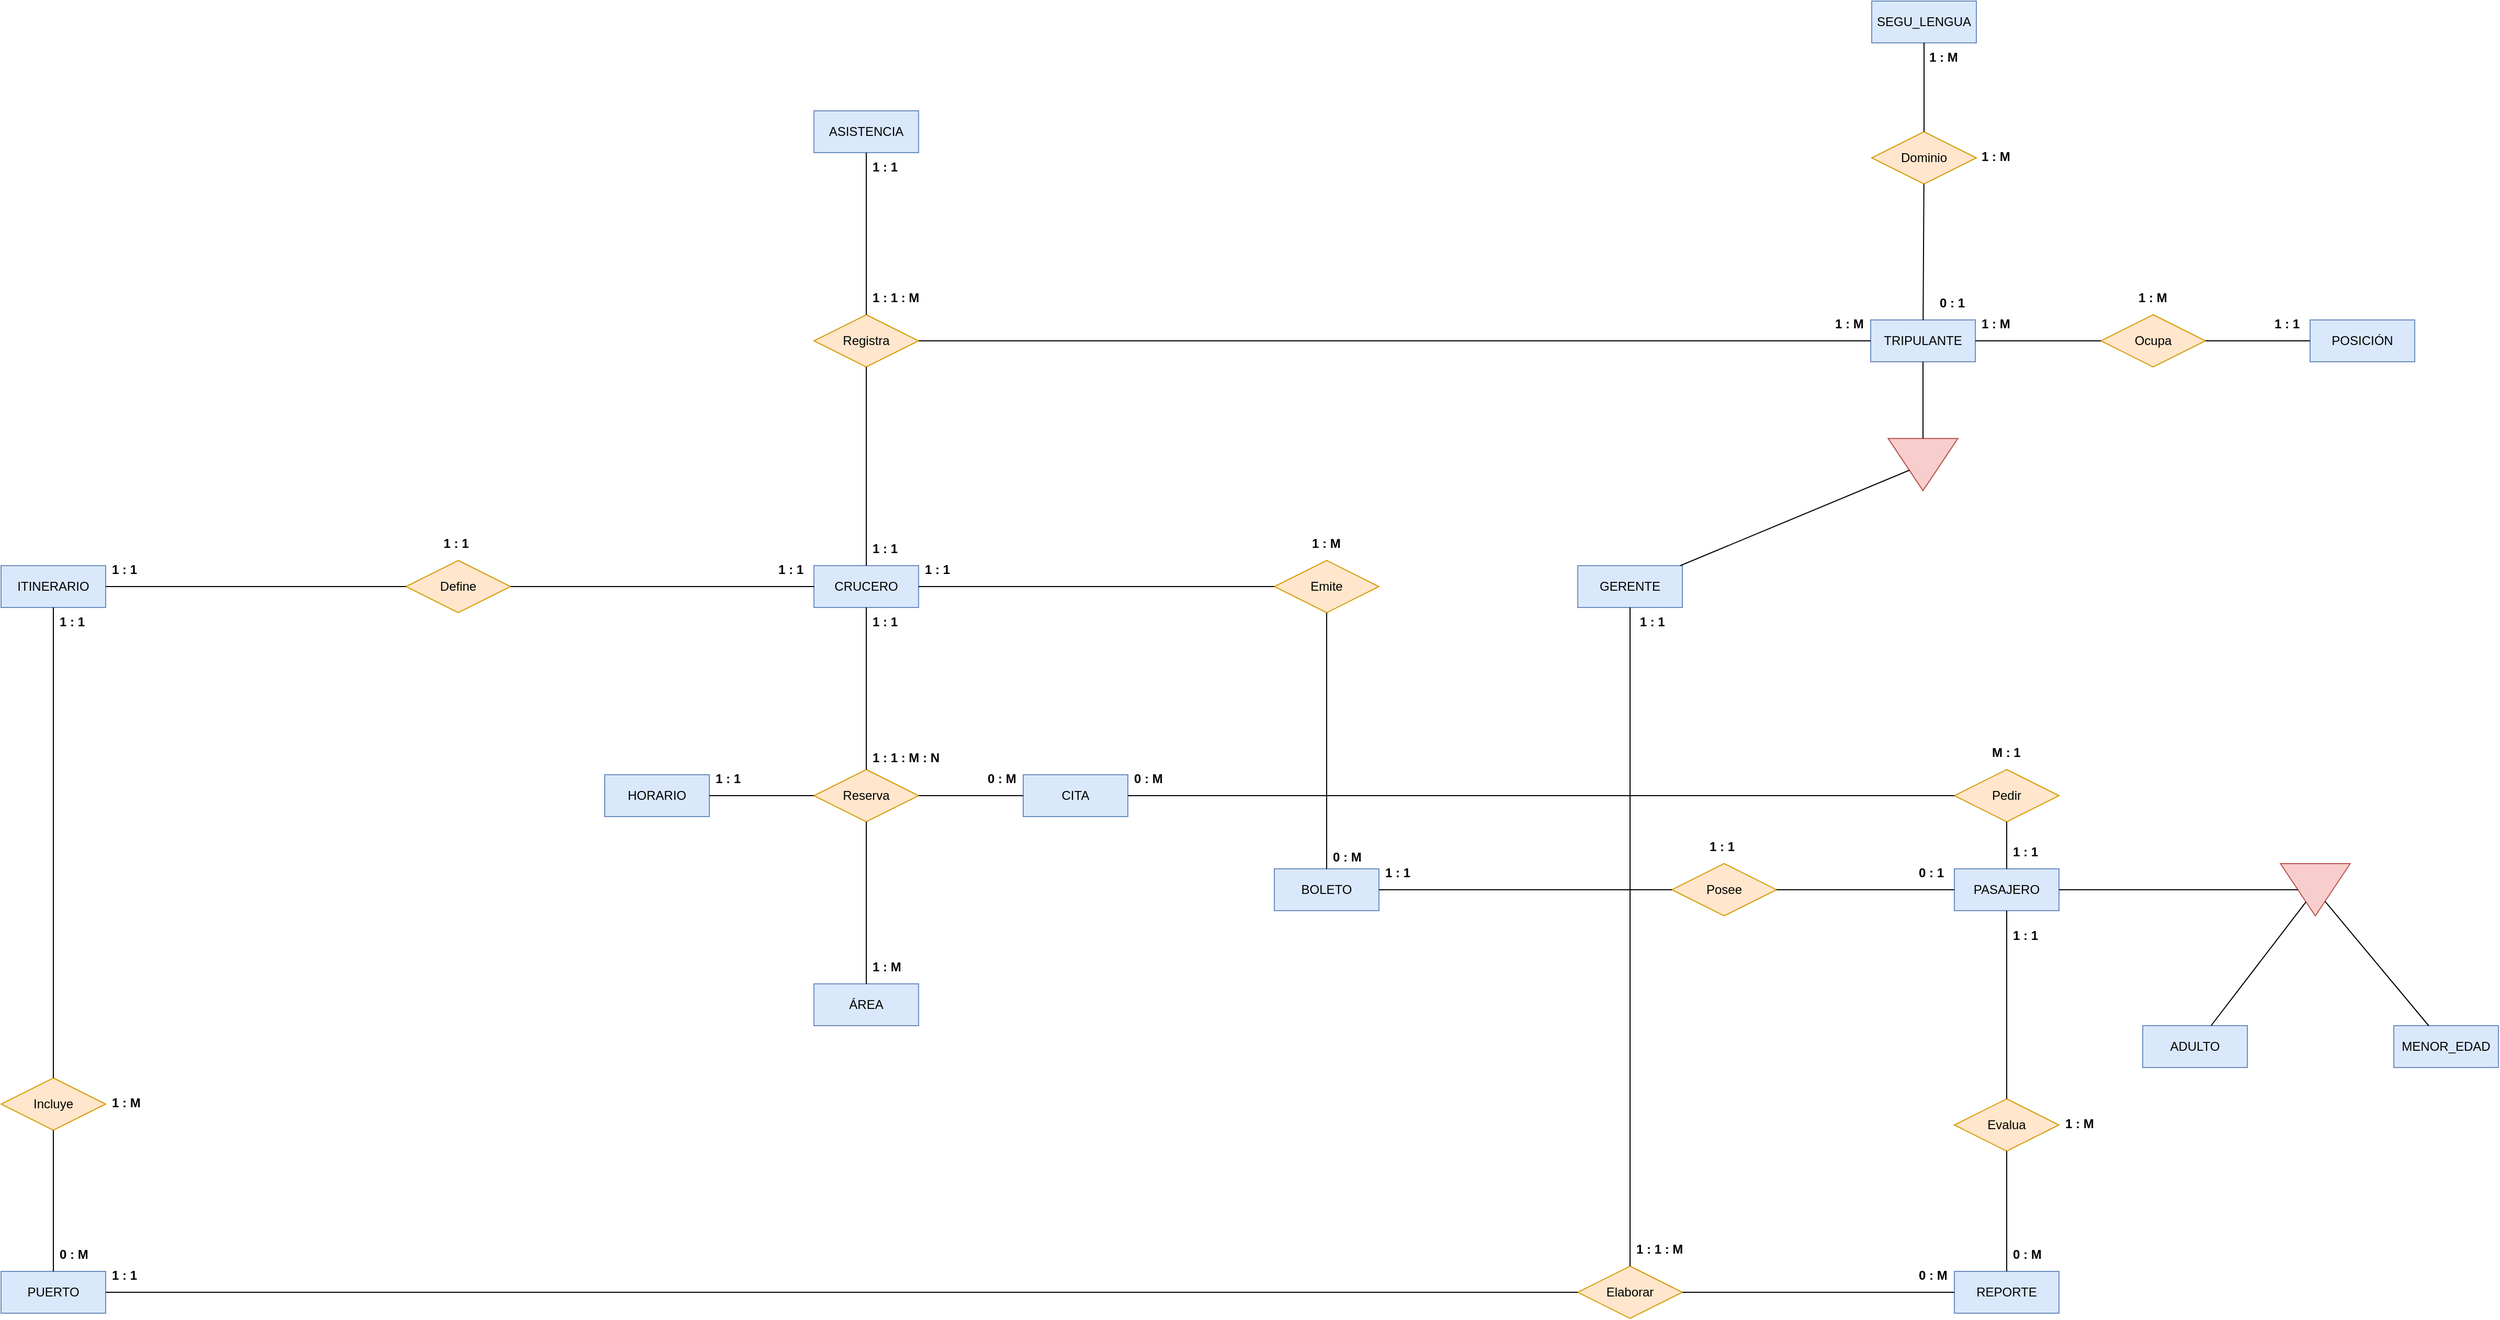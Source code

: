 <mxfile version="24.2.8" type="github">
  <diagram name="Página-1" id="Mf1vdCVvzEqVVEpjBD80">
    <mxGraphModel dx="1719" dy="1734" grid="1" gridSize="10" guides="1" tooltips="1" connect="1" arrows="1" fold="1" page="1" pageScale="1" pageWidth="827" pageHeight="1169" background="none" math="0" shadow="0">
      <root>
        <mxCell id="0" />
        <mxCell id="1" parent="0" />
        <mxCell id="Goxi84qDYm24SVxgxPYc-1" value="CRUCERO" style="whiteSpace=wrap;html=1;align=center;fillColor=#dae8fc;strokeColor=#6c8ebf;" vertex="1" parent="1">
          <mxGeometry x="-50" y="160" width="100" height="40" as="geometry" />
        </mxCell>
        <mxCell id="Goxi84qDYm24SVxgxPYc-2" value="Registra" style="shape=rhombus;perimeter=rhombusPerimeter;whiteSpace=wrap;html=1;align=center;fillColor=#ffe6cc;strokeColor=#d79b00;" vertex="1" parent="1">
          <mxGeometry x="-50" y="-80" width="100" height="50" as="geometry" />
        </mxCell>
        <mxCell id="Goxi84qDYm24SVxgxPYc-3" value="TRIPULANTE" style="whiteSpace=wrap;html=1;align=center;fillColor=#dae8fc;strokeColor=#6c8ebf;" vertex="1" parent="1">
          <mxGeometry x="960" y="-75" width="100" height="40" as="geometry" />
        </mxCell>
        <mxCell id="Goxi84qDYm24SVxgxPYc-4" value="" style="endArrow=none;html=1;rounded=0;" edge="1" parent="1" source="Goxi84qDYm24SVxgxPYc-1" target="Goxi84qDYm24SVxgxPYc-2">
          <mxGeometry relative="1" as="geometry">
            <mxPoint x="330" y="260" as="sourcePoint" />
            <mxPoint x="490" y="260" as="targetPoint" />
          </mxGeometry>
        </mxCell>
        <mxCell id="Goxi84qDYm24SVxgxPYc-5" value="" style="endArrow=none;html=1;rounded=0;" edge="1" parent="1" source="Goxi84qDYm24SVxgxPYc-2" target="Goxi84qDYm24SVxgxPYc-3">
          <mxGeometry relative="1" as="geometry">
            <mxPoint x="-30" y="65" as="sourcePoint" />
            <mxPoint x="130" y="65" as="targetPoint" />
          </mxGeometry>
        </mxCell>
        <mxCell id="Goxi84qDYm24SVxgxPYc-6" value="1 : 1 : M" style="text;strokeColor=none;fillColor=none;spacingLeft=4;spacingRight=4;overflow=hidden;rotatable=0;points=[[0,0.5],[1,0.5]];portConstraint=eastwest;fontSize=12;whiteSpace=wrap;html=1;fontStyle=1" vertex="1" parent="1">
          <mxGeometry y="-110" width="60" height="30" as="geometry" />
        </mxCell>
        <mxCell id="Goxi84qDYm24SVxgxPYc-7" value="ASISTENCIA" style="whiteSpace=wrap;html=1;align=center;fillColor=#dae8fc;strokeColor=#6c8ebf;" vertex="1" parent="1">
          <mxGeometry x="-50" y="-275" width="100" height="40" as="geometry" />
        </mxCell>
        <mxCell id="Goxi84qDYm24SVxgxPYc-8" value="1 : 1" style="text;strokeColor=none;fillColor=none;spacingLeft=4;spacingRight=4;overflow=hidden;rotatable=0;points=[[0,0.5],[1,0.5]];portConstraint=eastwest;fontSize=12;whiteSpace=wrap;html=1;fontStyle=1" vertex="1" parent="1">
          <mxGeometry y="130" width="40" height="30" as="geometry" />
        </mxCell>
        <mxCell id="Goxi84qDYm24SVxgxPYc-10" value="" style="endArrow=none;html=1;rounded=0;" edge="1" parent="1" source="Goxi84qDYm24SVxgxPYc-2" target="Goxi84qDYm24SVxgxPYc-7">
          <mxGeometry relative="1" as="geometry">
            <mxPoint x="-100" y="55" as="sourcePoint" />
            <mxPoint x="60" y="55" as="targetPoint" />
          </mxGeometry>
        </mxCell>
        <mxCell id="Goxi84qDYm24SVxgxPYc-12" value="1 : M" style="text;strokeColor=none;fillColor=none;spacingLeft=4;spacingRight=4;overflow=hidden;rotatable=0;points=[[0,0.5],[1,0.5]];portConstraint=eastwest;fontSize=12;whiteSpace=wrap;html=1;fontStyle=1" vertex="1" parent="1">
          <mxGeometry x="920" y="-85" width="40" height="30" as="geometry" />
        </mxCell>
        <mxCell id="Goxi84qDYm24SVxgxPYc-13" value="1 : 1" style="text;strokeColor=none;fillColor=none;spacingLeft=4;spacingRight=4;overflow=hidden;rotatable=0;points=[[0,0.5],[1,0.5]];portConstraint=eastwest;fontSize=12;whiteSpace=wrap;html=1;fontStyle=1" vertex="1" parent="1">
          <mxGeometry y="-235" width="40" height="30" as="geometry" />
        </mxCell>
        <mxCell id="Goxi84qDYm24SVxgxPYc-15" value="Dominio" style="shape=rhombus;perimeter=rhombusPerimeter;whiteSpace=wrap;html=1;align=center;fillColor=#ffe6cc;strokeColor=#d79b00;" vertex="1" parent="1">
          <mxGeometry x="961" y="-255" width="100" height="50" as="geometry" />
        </mxCell>
        <mxCell id="Goxi84qDYm24SVxgxPYc-16" value="SEGU_LENGUA" style="whiteSpace=wrap;html=1;align=center;fillColor=#dae8fc;strokeColor=#6c8ebf;" vertex="1" parent="1">
          <mxGeometry x="961" y="-380" width="100" height="40" as="geometry" />
        </mxCell>
        <mxCell id="Goxi84qDYm24SVxgxPYc-17" value="" style="endArrow=none;html=1;rounded=0;" edge="1" parent="1" source="Goxi84qDYm24SVxgxPYc-3" target="Goxi84qDYm24SVxgxPYc-15">
          <mxGeometry relative="1" as="geometry">
            <mxPoint x="610" y="-305" as="sourcePoint" />
            <mxPoint x="830" y="-225" as="targetPoint" />
          </mxGeometry>
        </mxCell>
        <mxCell id="Goxi84qDYm24SVxgxPYc-18" value="" style="endArrow=none;html=1;rounded=0;" edge="1" parent="1" source="Goxi84qDYm24SVxgxPYc-15" target="Goxi84qDYm24SVxgxPYc-16">
          <mxGeometry relative="1" as="geometry">
            <mxPoint x="971" y="-220" as="sourcePoint" />
            <mxPoint x="1131" y="-220" as="targetPoint" />
          </mxGeometry>
        </mxCell>
        <mxCell id="Goxi84qDYm24SVxgxPYc-19" value="1 : M" style="text;strokeColor=none;fillColor=none;spacingLeft=4;spacingRight=4;overflow=hidden;rotatable=0;points=[[0,0.5],[1,0.5]];portConstraint=eastwest;fontSize=12;whiteSpace=wrap;html=1;fontStyle=1" vertex="1" parent="1">
          <mxGeometry x="1060" y="-245" width="40" height="30" as="geometry" />
        </mxCell>
        <mxCell id="Goxi84qDYm24SVxgxPYc-20" value="0 : 1" style="text;strokeColor=none;fillColor=none;spacingLeft=4;spacingRight=4;overflow=hidden;rotatable=0;points=[[0,0.5],[1,0.5]];portConstraint=eastwest;fontSize=12;whiteSpace=wrap;html=1;fontStyle=1" vertex="1" parent="1">
          <mxGeometry x="1020" y="-105" width="40" height="30" as="geometry" />
        </mxCell>
        <mxCell id="Goxi84qDYm24SVxgxPYc-21" value="1 : M" style="text;strokeColor=none;fillColor=none;spacingLeft=4;spacingRight=4;overflow=hidden;rotatable=0;points=[[0,0.5],[1,0.5]];portConstraint=eastwest;fontSize=12;whiteSpace=wrap;html=1;fontStyle=1" vertex="1" parent="1">
          <mxGeometry x="1010" y="-340" width="40" height="30" as="geometry" />
        </mxCell>
        <mxCell id="Goxi84qDYm24SVxgxPYc-22" value="Ocupa" style="shape=rhombus;perimeter=rhombusPerimeter;whiteSpace=wrap;html=1;align=center;fillColor=#ffe6cc;strokeColor=#d79b00;" vertex="1" parent="1">
          <mxGeometry x="1180" y="-80" width="100" height="50" as="geometry" />
        </mxCell>
        <mxCell id="Goxi84qDYm24SVxgxPYc-23" value="POSICIÓN" style="whiteSpace=wrap;html=1;align=center;fillColor=#dae8fc;strokeColor=#6c8ebf;" vertex="1" parent="1">
          <mxGeometry x="1380" y="-75" width="100" height="40" as="geometry" />
        </mxCell>
        <mxCell id="Goxi84qDYm24SVxgxPYc-24" value="" style="endArrow=none;html=1;rounded=0;" edge="1" parent="1" source="Goxi84qDYm24SVxgxPYc-23" target="Goxi84qDYm24SVxgxPYc-22">
          <mxGeometry relative="1" as="geometry">
            <mxPoint x="1030" y="-295" as="sourcePoint" />
            <mxPoint x="1190" y="-295" as="targetPoint" />
          </mxGeometry>
        </mxCell>
        <mxCell id="Goxi84qDYm24SVxgxPYc-25" value="" style="endArrow=none;html=1;rounded=0;" edge="1" parent="1" source="Goxi84qDYm24SVxgxPYc-22" target="Goxi84qDYm24SVxgxPYc-3">
          <mxGeometry relative="1" as="geometry">
            <mxPoint x="1090" y="-125" as="sourcePoint" />
            <mxPoint x="1250" y="-125" as="targetPoint" />
          </mxGeometry>
        </mxCell>
        <mxCell id="Goxi84qDYm24SVxgxPYc-26" value="1 : M" style="text;strokeColor=none;fillColor=none;spacingLeft=4;spacingRight=4;overflow=hidden;rotatable=0;points=[[0,0.5],[1,0.5]];portConstraint=eastwest;fontSize=12;whiteSpace=wrap;html=1;fontStyle=1" vertex="1" parent="1">
          <mxGeometry x="1210" y="-110" width="40" height="30" as="geometry" />
        </mxCell>
        <mxCell id="Goxi84qDYm24SVxgxPYc-27" value="1 : M" style="text;strokeColor=none;fillColor=none;spacingLeft=4;spacingRight=4;overflow=hidden;rotatable=0;points=[[0,0.5],[1,0.5]];portConstraint=eastwest;fontSize=12;whiteSpace=wrap;html=1;fontStyle=1" vertex="1" parent="1">
          <mxGeometry x="1060" y="-85" width="40" height="30" as="geometry" />
        </mxCell>
        <mxCell id="Goxi84qDYm24SVxgxPYc-28" value="1 : 1" style="text;strokeColor=none;fillColor=none;spacingLeft=4;spacingRight=4;overflow=hidden;rotatable=0;points=[[0,0.5],[1,0.5]];portConstraint=eastwest;fontSize=12;whiteSpace=wrap;html=1;fontStyle=1" vertex="1" parent="1">
          <mxGeometry x="1340" y="-85" width="40" height="30" as="geometry" />
        </mxCell>
        <mxCell id="Goxi84qDYm24SVxgxPYc-30" value="Reserva" style="shape=rhombus;perimeter=rhombusPerimeter;whiteSpace=wrap;html=1;align=center;fillColor=#ffe6cc;strokeColor=#d79b00;" vertex="1" parent="1">
          <mxGeometry x="-50" y="355" width="100" height="50" as="geometry" />
        </mxCell>
        <mxCell id="Goxi84qDYm24SVxgxPYc-31" value="ÁREA" style="whiteSpace=wrap;html=1;align=center;fillColor=#dae8fc;strokeColor=#6c8ebf;" vertex="1" parent="1">
          <mxGeometry x="-50" y="560" width="100" height="40" as="geometry" />
        </mxCell>
        <mxCell id="Goxi84qDYm24SVxgxPYc-32" value="HORARIO" style="whiteSpace=wrap;html=1;align=center;fillColor=#dae8fc;strokeColor=#6c8ebf;" vertex="1" parent="1">
          <mxGeometry x="-250" y="360" width="100" height="40" as="geometry" />
        </mxCell>
        <mxCell id="Goxi84qDYm24SVxgxPYc-33" value="" style="endArrow=none;html=1;rounded=0;" edge="1" parent="1" source="Goxi84qDYm24SVxgxPYc-31" target="Goxi84qDYm24SVxgxPYc-30">
          <mxGeometry relative="1" as="geometry">
            <mxPoint x="-270" y="270" as="sourcePoint" />
            <mxPoint x="-110" y="270" as="targetPoint" />
          </mxGeometry>
        </mxCell>
        <mxCell id="Goxi84qDYm24SVxgxPYc-34" value="" style="endArrow=none;html=1;rounded=0;" edge="1" parent="1" source="Goxi84qDYm24SVxgxPYc-30" target="Goxi84qDYm24SVxgxPYc-1">
          <mxGeometry relative="1" as="geometry">
            <mxPoint x="-190" y="240" as="sourcePoint" />
            <mxPoint x="-30" y="240" as="targetPoint" />
          </mxGeometry>
        </mxCell>
        <mxCell id="Goxi84qDYm24SVxgxPYc-35" value="1 : 1" style="text;strokeColor=none;fillColor=none;spacingLeft=4;spacingRight=4;overflow=hidden;rotatable=0;points=[[0,0.5],[1,0.5]];portConstraint=eastwest;fontSize=12;whiteSpace=wrap;html=1;fontStyle=1" vertex="1" parent="1">
          <mxGeometry y="200" width="40" height="30" as="geometry" />
        </mxCell>
        <mxCell id="Goxi84qDYm24SVxgxPYc-36" value="1 : M" style="text;strokeColor=none;fillColor=none;spacingLeft=4;spacingRight=4;overflow=hidden;rotatable=0;points=[[0,0.5],[1,0.5]];portConstraint=eastwest;fontSize=12;whiteSpace=wrap;html=1;fontStyle=1" vertex="1" parent="1">
          <mxGeometry y="530" width="40" height="30" as="geometry" />
        </mxCell>
        <mxCell id="Goxi84qDYm24SVxgxPYc-37" value="CITA" style="whiteSpace=wrap;html=1;align=center;fillColor=#dae8fc;strokeColor=#6c8ebf;" vertex="1" parent="1">
          <mxGeometry x="150" y="360" width="100" height="40" as="geometry" />
        </mxCell>
        <mxCell id="Goxi84qDYm24SVxgxPYc-38" value="" style="endArrow=none;html=1;rounded=0;" edge="1" parent="1" source="Goxi84qDYm24SVxgxPYc-30" target="Goxi84qDYm24SVxgxPYc-37">
          <mxGeometry relative="1" as="geometry">
            <mxPoint x="280" y="455" as="sourcePoint" />
            <mxPoint x="440" y="455" as="targetPoint" />
          </mxGeometry>
        </mxCell>
        <mxCell id="Goxi84qDYm24SVxgxPYc-39" value="0 : M" style="text;strokeColor=none;fillColor=none;spacingLeft=4;spacingRight=4;overflow=hidden;rotatable=0;points=[[0,0.5],[1,0.5]];portConstraint=eastwest;fontSize=12;whiteSpace=wrap;html=1;fontStyle=1" vertex="1" parent="1">
          <mxGeometry x="110" y="350" width="40" height="30" as="geometry" />
        </mxCell>
        <mxCell id="Goxi84qDYm24SVxgxPYc-40" value="" style="endArrow=none;html=1;rounded=0;" edge="1" parent="1" source="Goxi84qDYm24SVxgxPYc-30" target="Goxi84qDYm24SVxgxPYc-32">
          <mxGeometry relative="1" as="geometry">
            <mxPoint x="70" y="445" as="sourcePoint" />
            <mxPoint x="230" y="445" as="targetPoint" />
          </mxGeometry>
        </mxCell>
        <mxCell id="Goxi84qDYm24SVxgxPYc-41" value="1 : 1" style="text;strokeColor=none;fillColor=none;spacingLeft=4;spacingRight=4;overflow=hidden;rotatable=0;points=[[0,0.5],[1,0.5]];portConstraint=eastwest;fontSize=12;whiteSpace=wrap;html=1;fontStyle=1" vertex="1" parent="1">
          <mxGeometry x="-150" y="350" width="40" height="30" as="geometry" />
        </mxCell>
        <mxCell id="Goxi84qDYm24SVxgxPYc-42" value="1 : 1 : M : N" style="text;strokeColor=none;fillColor=none;spacingLeft=4;spacingRight=4;overflow=hidden;rotatable=0;points=[[0,0.5],[1,0.5]];portConstraint=eastwest;fontSize=12;whiteSpace=wrap;html=1;fontStyle=1" vertex="1" parent="1">
          <mxGeometry y="330" width="80" height="30" as="geometry" />
        </mxCell>
        <mxCell id="Goxi84qDYm24SVxgxPYc-43" value="Define" style="shape=rhombus;perimeter=rhombusPerimeter;whiteSpace=wrap;html=1;align=center;fillColor=#ffe6cc;strokeColor=#d79b00;" vertex="1" parent="1">
          <mxGeometry x="-440" y="155" width="100" height="50" as="geometry" />
        </mxCell>
        <mxCell id="Goxi84qDYm24SVxgxPYc-44" value="ITINERARIO" style="whiteSpace=wrap;html=1;align=center;fillColor=#dae8fc;strokeColor=#6c8ebf;" vertex="1" parent="1">
          <mxGeometry x="-827" y="160" width="100" height="40" as="geometry" />
        </mxCell>
        <mxCell id="Goxi84qDYm24SVxgxPYc-45" value="" style="endArrow=none;html=1;rounded=0;" edge="1" parent="1" source="Goxi84qDYm24SVxgxPYc-44" target="Goxi84qDYm24SVxgxPYc-43">
          <mxGeometry relative="1" as="geometry">
            <mxPoint x="-230" y="270" as="sourcePoint" />
            <mxPoint x="-70" y="270" as="targetPoint" />
          </mxGeometry>
        </mxCell>
        <mxCell id="Goxi84qDYm24SVxgxPYc-46" value="" style="endArrow=none;html=1;rounded=0;" edge="1" parent="1" source="Goxi84qDYm24SVxgxPYc-43" target="Goxi84qDYm24SVxgxPYc-1">
          <mxGeometry relative="1" as="geometry">
            <mxPoint x="-20" y="260" as="sourcePoint" />
            <mxPoint x="140" y="260" as="targetPoint" />
          </mxGeometry>
        </mxCell>
        <mxCell id="Goxi84qDYm24SVxgxPYc-50" value="Incluye" style="shape=rhombus;perimeter=rhombusPerimeter;whiteSpace=wrap;html=1;align=center;fillColor=#ffe6cc;strokeColor=#d79b00;" vertex="1" parent="1">
          <mxGeometry x="-827" y="650" width="100" height="50" as="geometry" />
        </mxCell>
        <mxCell id="Goxi84qDYm24SVxgxPYc-51" value="PUERTO" style="whiteSpace=wrap;html=1;align=center;fillColor=#dae8fc;strokeColor=#6c8ebf;" vertex="1" parent="1">
          <mxGeometry x="-827" y="835" width="100" height="40" as="geometry" />
        </mxCell>
        <mxCell id="Goxi84qDYm24SVxgxPYc-52" value="" style="endArrow=none;html=1;rounded=0;" edge="1" parent="1" source="Goxi84qDYm24SVxgxPYc-51" target="Goxi84qDYm24SVxgxPYc-50">
          <mxGeometry relative="1" as="geometry">
            <mxPoint x="-1147" y="605" as="sourcePoint" />
            <mxPoint x="-987" y="605" as="targetPoint" />
          </mxGeometry>
        </mxCell>
        <mxCell id="Goxi84qDYm24SVxgxPYc-53" value="" style="endArrow=none;html=1;rounded=0;" edge="1" parent="1" source="Goxi84qDYm24SVxgxPYc-50" target="Goxi84qDYm24SVxgxPYc-44">
          <mxGeometry relative="1" as="geometry">
            <mxPoint x="-977" y="280" as="sourcePoint" />
            <mxPoint x="-817" y="280" as="targetPoint" />
          </mxGeometry>
        </mxCell>
        <mxCell id="Goxi84qDYm24SVxgxPYc-54" value="1 : M" style="text;strokeColor=none;fillColor=none;spacingLeft=4;spacingRight=4;overflow=hidden;rotatable=0;points=[[0,0.5],[1,0.5]];portConstraint=eastwest;fontSize=12;whiteSpace=wrap;html=1;fontStyle=1" vertex="1" parent="1">
          <mxGeometry x="-727" y="660" width="40" height="30" as="geometry" />
        </mxCell>
        <mxCell id="Goxi84qDYm24SVxgxPYc-55" value="1 : 1" style="text;strokeColor=none;fillColor=none;spacingLeft=4;spacingRight=4;overflow=hidden;rotatable=0;points=[[0,0.5],[1,0.5]];portConstraint=eastwest;fontSize=12;whiteSpace=wrap;html=1;fontStyle=1" vertex="1" parent="1">
          <mxGeometry x="-777" y="200" width="40" height="30" as="geometry" />
        </mxCell>
        <mxCell id="Goxi84qDYm24SVxgxPYc-56" value="0 : M" style="text;strokeColor=none;fillColor=none;spacingLeft=4;spacingRight=4;overflow=hidden;rotatable=0;points=[[0,0.5],[1,0.5]];portConstraint=eastwest;fontSize=12;whiteSpace=wrap;html=1;fontStyle=1" vertex="1" parent="1">
          <mxGeometry x="-777" y="805" width="40" height="30" as="geometry" />
        </mxCell>
        <mxCell id="Goxi84qDYm24SVxgxPYc-57" value="1 : 1" style="text;strokeColor=none;fillColor=none;spacingLeft=4;spacingRight=4;overflow=hidden;rotatable=0;points=[[0,0.5],[1,0.5]];portConstraint=eastwest;fontSize=12;whiteSpace=wrap;html=1;fontStyle=1" vertex="1" parent="1">
          <mxGeometry x="-410" y="125" width="40" height="30" as="geometry" />
        </mxCell>
        <mxCell id="Goxi84qDYm24SVxgxPYc-58" value="1 : 1" style="text;strokeColor=none;fillColor=none;spacingLeft=4;spacingRight=4;overflow=hidden;rotatable=0;points=[[0,0.5],[1,0.5]];portConstraint=eastwest;fontSize=12;whiteSpace=wrap;html=1;fontStyle=1" vertex="1" parent="1">
          <mxGeometry x="-90" y="150" width="40" height="30" as="geometry" />
        </mxCell>
        <mxCell id="Goxi84qDYm24SVxgxPYc-59" value="1 : 1" style="text;strokeColor=none;fillColor=none;spacingLeft=4;spacingRight=4;overflow=hidden;rotatable=0;points=[[0,0.5],[1,0.5]];portConstraint=eastwest;fontSize=12;whiteSpace=wrap;html=1;fontStyle=1" vertex="1" parent="1">
          <mxGeometry x="-727" y="150" width="40" height="30" as="geometry" />
        </mxCell>
        <mxCell id="Goxi84qDYm24SVxgxPYc-61" value="REPORTE" style="whiteSpace=wrap;html=1;align=center;fillColor=#dae8fc;strokeColor=#6c8ebf;" vertex="1" parent="1">
          <mxGeometry x="1040" y="835" width="100" height="40" as="geometry" />
        </mxCell>
        <mxCell id="Goxi84qDYm24SVxgxPYc-65" value="0 : M" style="text;strokeColor=none;fillColor=none;spacingLeft=4;spacingRight=4;overflow=hidden;rotatable=0;points=[[0,0.5],[1,0.5]];portConstraint=eastwest;fontSize=12;whiteSpace=wrap;html=1;fontStyle=1" vertex="1" parent="1">
          <mxGeometry x="1000" y="825" width="40" height="30" as="geometry" />
        </mxCell>
        <mxCell id="Goxi84qDYm24SVxgxPYc-66" value="1 : 1" style="text;strokeColor=none;fillColor=none;spacingLeft=4;spacingRight=4;overflow=hidden;rotatable=0;points=[[0,0.5],[1,0.5]];portConstraint=eastwest;fontSize=12;whiteSpace=wrap;html=1;fontStyle=1" vertex="1" parent="1">
          <mxGeometry x="-727" y="825" width="40" height="30" as="geometry" />
        </mxCell>
        <mxCell id="Goxi84qDYm24SVxgxPYc-68" value="Evalua" style="shape=rhombus;perimeter=rhombusPerimeter;whiteSpace=wrap;html=1;align=center;fillColor=#ffe6cc;strokeColor=#d79b00;" vertex="1" parent="1">
          <mxGeometry x="1040" y="670" width="100" height="50" as="geometry" />
        </mxCell>
        <mxCell id="Goxi84qDYm24SVxgxPYc-69" value="ADULTO" style="whiteSpace=wrap;html=1;align=center;fillColor=#dae8fc;strokeColor=#6c8ebf;" vertex="1" parent="1">
          <mxGeometry x="1220" y="600" width="100" height="40" as="geometry" />
        </mxCell>
        <mxCell id="Goxi84qDYm24SVxgxPYc-70" value="" style="endArrow=none;html=1;rounded=0;" edge="1" parent="1" source="Goxi84qDYm24SVxgxPYc-61" target="Goxi84qDYm24SVxgxPYc-68">
          <mxGeometry relative="1" as="geometry">
            <mxPoint x="1190" y="1035" as="sourcePoint" />
            <mxPoint x="1350" y="1035" as="targetPoint" />
          </mxGeometry>
        </mxCell>
        <mxCell id="Goxi84qDYm24SVxgxPYc-71" value="1 : M" style="text;strokeColor=none;fillColor=none;spacingLeft=4;spacingRight=4;overflow=hidden;rotatable=0;points=[[0,0.5],[1,0.5]];portConstraint=eastwest;fontSize=12;whiteSpace=wrap;html=1;fontStyle=1" vertex="1" parent="1">
          <mxGeometry x="1140" y="680" width="40" height="30" as="geometry" />
        </mxCell>
        <mxCell id="Goxi84qDYm24SVxgxPYc-72" value="0 : M" style="text;strokeColor=none;fillColor=none;spacingLeft=4;spacingRight=4;overflow=hidden;rotatable=0;points=[[0,0.5],[1,0.5]];portConstraint=eastwest;fontSize=12;whiteSpace=wrap;html=1;fontStyle=1" vertex="1" parent="1">
          <mxGeometry x="1090" y="805" width="40" height="35" as="geometry" />
        </mxCell>
        <mxCell id="Goxi84qDYm24SVxgxPYc-73" value="1 : 1" style="text;strokeColor=none;fillColor=none;spacingLeft=4;spacingRight=4;overflow=hidden;rotatable=0;points=[[0,0.5],[1,0.5]];portConstraint=eastwest;fontSize=12;whiteSpace=wrap;html=1;fontStyle=1" vertex="1" parent="1">
          <mxGeometry x="1090" y="500" width="40" height="30" as="geometry" />
        </mxCell>
        <mxCell id="Goxi84qDYm24SVxgxPYc-75" value="Elaborar" style="shape=rhombus;perimeter=rhombusPerimeter;whiteSpace=wrap;html=1;align=center;fillColor=#ffe6cc;strokeColor=#d79b00;" vertex="1" parent="1">
          <mxGeometry x="680" y="830" width="100" height="50" as="geometry" />
        </mxCell>
        <mxCell id="Goxi84qDYm24SVxgxPYc-78" value="" style="endArrow=none;html=1;rounded=0;" edge="1" parent="1" source="Goxi84qDYm24SVxgxPYc-75" target="Goxi84qDYm24SVxgxPYc-61">
          <mxGeometry relative="1" as="geometry">
            <mxPoint x="990" y="600" as="sourcePoint" />
            <mxPoint x="1150" y="600" as="targetPoint" />
          </mxGeometry>
        </mxCell>
        <mxCell id="Goxi84qDYm24SVxgxPYc-79" value="" style="triangle;whiteSpace=wrap;html=1;rotation=90;fillColor=#f8cecc;strokeColor=#b85450;" vertex="1" parent="1">
          <mxGeometry x="985" y="30.0" width="50" height="66.67" as="geometry" />
        </mxCell>
        <mxCell id="Goxi84qDYm24SVxgxPYc-81" value="GERENTE" style="whiteSpace=wrap;html=1;align=center;fillColor=#dae8fc;strokeColor=#6c8ebf;" vertex="1" parent="1">
          <mxGeometry x="680" y="160" width="100" height="40" as="geometry" />
        </mxCell>
        <mxCell id="Goxi84qDYm24SVxgxPYc-82" value="" style="endArrow=none;html=1;rounded=0;" edge="1" parent="1" source="Goxi84qDYm24SVxgxPYc-3" target="Goxi84qDYm24SVxgxPYc-79">
          <mxGeometry relative="1" as="geometry">
            <mxPoint x="1090" y="400" as="sourcePoint" />
            <mxPoint x="1250" y="400" as="targetPoint" />
          </mxGeometry>
        </mxCell>
        <mxCell id="Goxi84qDYm24SVxgxPYc-83" value="" style="endArrow=none;html=1;rounded=0;" edge="1" parent="1" source="Goxi84qDYm24SVxgxPYc-79" target="Goxi84qDYm24SVxgxPYc-81">
          <mxGeometry relative="1" as="geometry">
            <mxPoint x="1050" y="360" as="sourcePoint" />
            <mxPoint x="1210" y="360" as="targetPoint" />
          </mxGeometry>
        </mxCell>
        <mxCell id="Goxi84qDYm24SVxgxPYc-84" value="" style="endArrow=none;html=1;rounded=0;" edge="1" parent="1" source="Goxi84qDYm24SVxgxPYc-81" target="Goxi84qDYm24SVxgxPYc-75">
          <mxGeometry relative="1" as="geometry">
            <mxPoint x="810" y="650" as="sourcePoint" />
            <mxPoint x="970" y="650" as="targetPoint" />
          </mxGeometry>
        </mxCell>
        <mxCell id="Goxi84qDYm24SVxgxPYc-85" value="1 : 1 : M" style="text;strokeColor=none;fillColor=none;spacingLeft=4;spacingRight=4;overflow=hidden;rotatable=0;points=[[0,0.5],[1,0.5]];portConstraint=eastwest;fontSize=12;whiteSpace=wrap;html=1;fontStyle=1" vertex="1" parent="1">
          <mxGeometry x="730" y="800" width="60" height="30" as="geometry" />
        </mxCell>
        <mxCell id="Goxi84qDYm24SVxgxPYc-86" value="&amp;nbsp;1 : 1" style="text;strokeColor=none;fillColor=none;spacingLeft=4;spacingRight=4;overflow=hidden;rotatable=0;points=[[0,0.5],[1,0.5]];portConstraint=eastwest;fontSize=12;whiteSpace=wrap;html=1;fontStyle=1" vertex="1" parent="1">
          <mxGeometry x="730" y="200" width="40" height="30" as="geometry" />
        </mxCell>
        <mxCell id="Goxi84qDYm24SVxgxPYc-87" value="" style="endArrow=none;html=1;rounded=0;" edge="1" parent="1" source="Goxi84qDYm24SVxgxPYc-51" target="Goxi84qDYm24SVxgxPYc-75">
          <mxGeometry relative="1" as="geometry">
            <mxPoint x="-450" y="860" as="sourcePoint" />
            <mxPoint x="-290" y="860" as="targetPoint" />
          </mxGeometry>
        </mxCell>
        <mxCell id="Goxi84qDYm24SVxgxPYc-88" value="Emite" style="shape=rhombus;perimeter=rhombusPerimeter;whiteSpace=wrap;html=1;align=center;fillColor=#ffe6cc;strokeColor=#d79b00;" vertex="1" parent="1">
          <mxGeometry x="390" y="155" width="100" height="50" as="geometry" />
        </mxCell>
        <mxCell id="Goxi84qDYm24SVxgxPYc-89" value="BOLETO" style="whiteSpace=wrap;html=1;align=center;fillColor=#dae8fc;strokeColor=#6c8ebf;" vertex="1" parent="1">
          <mxGeometry x="390" y="449.99" width="100" height="40" as="geometry" />
        </mxCell>
        <mxCell id="Goxi84qDYm24SVxgxPYc-90" value="" style="endArrow=none;html=1;rounded=0;" edge="1" parent="1" source="Goxi84qDYm24SVxgxPYc-1" target="Goxi84qDYm24SVxgxPYc-88">
          <mxGeometry relative="1" as="geometry">
            <mxPoint x="140" y="290" as="sourcePoint" />
            <mxPoint x="300" y="290" as="targetPoint" />
          </mxGeometry>
        </mxCell>
        <mxCell id="Goxi84qDYm24SVxgxPYc-91" value="" style="endArrow=none;html=1;rounded=0;" edge="1" parent="1" source="Goxi84qDYm24SVxgxPYc-88" target="Goxi84qDYm24SVxgxPYc-89">
          <mxGeometry relative="1" as="geometry">
            <mxPoint x="300" y="460" as="sourcePoint" />
            <mxPoint x="460" y="460" as="targetPoint" />
          </mxGeometry>
        </mxCell>
        <mxCell id="Goxi84qDYm24SVxgxPYc-93" value="1 : M" style="text;strokeColor=none;fillColor=none;spacingLeft=4;spacingRight=4;overflow=hidden;rotatable=0;points=[[0,0.5],[1,0.5]];portConstraint=eastwest;fontSize=12;whiteSpace=wrap;html=1;fontStyle=1" vertex="1" parent="1">
          <mxGeometry x="420" y="125" width="40" height="30" as="geometry" />
        </mxCell>
        <mxCell id="Goxi84qDYm24SVxgxPYc-94" value="1 : 1" style="text;strokeColor=none;fillColor=none;spacingLeft=4;spacingRight=4;overflow=hidden;rotatable=0;points=[[0,0.5],[1,0.5]];portConstraint=eastwest;fontSize=12;whiteSpace=wrap;html=1;fontStyle=1" vertex="1" parent="1">
          <mxGeometry x="50" y="150" width="40" height="30" as="geometry" />
        </mxCell>
        <mxCell id="Goxi84qDYm24SVxgxPYc-95" value="0 : M" style="text;strokeColor=none;fillColor=none;spacingLeft=4;spacingRight=4;overflow=hidden;rotatable=0;points=[[0,0.5],[1,0.5]];portConstraint=eastwest;fontSize=12;whiteSpace=wrap;html=1;fontStyle=1" vertex="1" parent="1">
          <mxGeometry x="440" y="424.99" width="40" height="30" as="geometry" />
        </mxCell>
        <mxCell id="Goxi84qDYm24SVxgxPYc-96" value="PASAJERO" style="whiteSpace=wrap;html=1;align=center;fillColor=#dae8fc;strokeColor=#6c8ebf;" vertex="1" parent="1">
          <mxGeometry x="1040" y="449.99" width="100" height="40" as="geometry" />
        </mxCell>
        <mxCell id="Goxi84qDYm24SVxgxPYc-97" value="MENOR_EDAD" style="whiteSpace=wrap;html=1;align=center;fillColor=#dae8fc;strokeColor=#6c8ebf;" vertex="1" parent="1">
          <mxGeometry x="1460" y="600" width="100" height="40" as="geometry" />
        </mxCell>
        <mxCell id="Goxi84qDYm24SVxgxPYc-98" value="" style="triangle;whiteSpace=wrap;html=1;rotation=90;fillColor=#f8cecc;strokeColor=#b85450;" vertex="1" parent="1">
          <mxGeometry x="1360" y="436.65" width="50" height="66.67" as="geometry" />
        </mxCell>
        <mxCell id="Goxi84qDYm24SVxgxPYc-99" value="" style="endArrow=none;html=1;rounded=0;" edge="1" parent="1" source="Goxi84qDYm24SVxgxPYc-69" target="Goxi84qDYm24SVxgxPYc-98">
          <mxGeometry relative="1" as="geometry">
            <mxPoint x="1230" y="490" as="sourcePoint" />
            <mxPoint x="1390" y="490" as="targetPoint" />
          </mxGeometry>
        </mxCell>
        <mxCell id="Goxi84qDYm24SVxgxPYc-100" value="" style="endArrow=none;html=1;rounded=0;" edge="1" parent="1" source="Goxi84qDYm24SVxgxPYc-98" target="Goxi84qDYm24SVxgxPYc-97">
          <mxGeometry relative="1" as="geometry">
            <mxPoint x="1540" y="510" as="sourcePoint" />
            <mxPoint x="1700" y="510" as="targetPoint" />
          </mxGeometry>
        </mxCell>
        <mxCell id="Goxi84qDYm24SVxgxPYc-101" value="" style="endArrow=none;html=1;rounded=0;" edge="1" parent="1" source="Goxi84qDYm24SVxgxPYc-96" target="Goxi84qDYm24SVxgxPYc-98">
          <mxGeometry relative="1" as="geometry">
            <mxPoint x="1290" y="570" as="sourcePoint" />
            <mxPoint x="1450" y="570" as="targetPoint" />
          </mxGeometry>
        </mxCell>
        <mxCell id="Goxi84qDYm24SVxgxPYc-102" value="" style="endArrow=none;html=1;rounded=0;" edge="1" parent="1" source="Goxi84qDYm24SVxgxPYc-68" target="Goxi84qDYm24SVxgxPYc-96">
          <mxGeometry relative="1" as="geometry">
            <mxPoint x="1090" y="670" as="sourcePoint" />
            <mxPoint x="1250" y="670" as="targetPoint" />
          </mxGeometry>
        </mxCell>
        <mxCell id="Goxi84qDYm24SVxgxPYc-103" value="Posee" style="shape=rhombus;perimeter=rhombusPerimeter;whiteSpace=wrap;html=1;align=center;fillColor=#ffe6cc;strokeColor=#d79b00;" vertex="1" parent="1">
          <mxGeometry x="770" y="444.99" width="100" height="50" as="geometry" />
        </mxCell>
        <mxCell id="Goxi84qDYm24SVxgxPYc-104" value="1 : 1" style="text;strokeColor=none;fillColor=none;spacingLeft=4;spacingRight=4;overflow=hidden;rotatable=0;points=[[0,0.5],[1,0.5]];portConstraint=eastwest;fontSize=12;whiteSpace=wrap;html=1;fontStyle=1" vertex="1" parent="1">
          <mxGeometry x="800" y="414.99" width="40" height="30" as="geometry" />
        </mxCell>
        <mxCell id="Goxi84qDYm24SVxgxPYc-105" value="" style="endArrow=none;html=1;rounded=0;" edge="1" parent="1" source="Goxi84qDYm24SVxgxPYc-89" target="Goxi84qDYm24SVxgxPYc-103">
          <mxGeometry relative="1" as="geometry">
            <mxPoint x="600" y="540" as="sourcePoint" />
            <mxPoint x="760" y="540" as="targetPoint" />
          </mxGeometry>
        </mxCell>
        <mxCell id="Goxi84qDYm24SVxgxPYc-106" value="" style="endArrow=none;html=1;rounded=0;" edge="1" parent="1" source="Goxi84qDYm24SVxgxPYc-103" target="Goxi84qDYm24SVxgxPYc-96">
          <mxGeometry relative="1" as="geometry">
            <mxPoint x="860" y="550" as="sourcePoint" />
            <mxPoint x="1020" y="550" as="targetPoint" />
          </mxGeometry>
        </mxCell>
        <mxCell id="Goxi84qDYm24SVxgxPYc-107" value="0 : 1" style="text;strokeColor=none;fillColor=none;spacingLeft=4;spacingRight=4;overflow=hidden;rotatable=0;points=[[0,0.5],[1,0.5]];portConstraint=eastwest;fontSize=12;whiteSpace=wrap;html=1;fontStyle=1" vertex="1" parent="1">
          <mxGeometry x="1000" y="440" width="40" height="30" as="geometry" />
        </mxCell>
        <mxCell id="Goxi84qDYm24SVxgxPYc-108" value="1 : 1" style="text;strokeColor=none;fillColor=none;spacingLeft=4;spacingRight=4;overflow=hidden;rotatable=0;points=[[0,0.5],[1,0.5]];portConstraint=eastwest;fontSize=12;whiteSpace=wrap;html=1;fontStyle=1" vertex="1" parent="1">
          <mxGeometry x="490" y="440" width="40" height="30" as="geometry" />
        </mxCell>
        <mxCell id="Goxi84qDYm24SVxgxPYc-109" value="Pedir" style="shape=rhombus;perimeter=rhombusPerimeter;whiteSpace=wrap;html=1;align=center;fillColor=#ffe6cc;strokeColor=#d79b00;" vertex="1" parent="1">
          <mxGeometry x="1040" y="355" width="100" height="50" as="geometry" />
        </mxCell>
        <mxCell id="Goxi84qDYm24SVxgxPYc-110" value="" style="endArrow=none;html=1;rounded=0;" edge="1" parent="1" source="Goxi84qDYm24SVxgxPYc-37" target="Goxi84qDYm24SVxgxPYc-109">
          <mxGeometry relative="1" as="geometry">
            <mxPoint x="510" y="330" as="sourcePoint" />
            <mxPoint x="670" y="330" as="targetPoint" />
          </mxGeometry>
        </mxCell>
        <mxCell id="Goxi84qDYm24SVxgxPYc-111" value="" style="endArrow=none;html=1;rounded=0;" edge="1" parent="1" source="Goxi84qDYm24SVxgxPYc-109" target="Goxi84qDYm24SVxgxPYc-96">
          <mxGeometry relative="1" as="geometry">
            <mxPoint x="920" y="570" as="sourcePoint" />
            <mxPoint x="1080" y="570" as="targetPoint" />
          </mxGeometry>
        </mxCell>
        <mxCell id="Goxi84qDYm24SVxgxPYc-112" value="M : 1" style="text;strokeColor=none;fillColor=none;spacingLeft=4;spacingRight=4;overflow=hidden;rotatable=0;points=[[0,0.5],[1,0.5]];portConstraint=eastwest;fontSize=12;whiteSpace=wrap;html=1;fontStyle=1" vertex="1" parent="1">
          <mxGeometry x="1070" y="325" width="40" height="30" as="geometry" />
        </mxCell>
        <mxCell id="Goxi84qDYm24SVxgxPYc-113" value="1 : 1" style="text;strokeColor=none;fillColor=none;spacingLeft=4;spacingRight=4;overflow=hidden;rotatable=0;points=[[0,0.5],[1,0.5]];portConstraint=eastwest;fontSize=12;whiteSpace=wrap;html=1;fontStyle=1" vertex="1" parent="1">
          <mxGeometry x="1090" y="419.99" width="40" height="30" as="geometry" />
        </mxCell>
        <mxCell id="Goxi84qDYm24SVxgxPYc-114" value="0 : M" style="text;strokeColor=none;fillColor=none;spacingLeft=4;spacingRight=4;overflow=hidden;rotatable=0;points=[[0,0.5],[1,0.5]];portConstraint=eastwest;fontSize=12;whiteSpace=wrap;html=1;fontStyle=1" vertex="1" parent="1">
          <mxGeometry x="250" y="350" width="40" height="30" as="geometry" />
        </mxCell>
      </root>
    </mxGraphModel>
  </diagram>
</mxfile>

